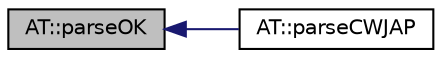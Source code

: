 digraph "AT::parseOK"
{
  edge [fontname="Helvetica",fontsize="10",labelfontname="Helvetica",labelfontsize="10"];
  node [fontname="Helvetica",fontsize="10",shape=record];
  rankdir="LR";
  Node1 [label="AT::parseOK",height=0.2,width=0.4,color="black", fillcolor="grey75", style="filled" fontcolor="black"];
  Node1 -> Node2 [dir="back",color="midnightblue",fontsize="10",style="solid",fontname="Helvetica"];
  Node2 [label="AT::parseCWJAP",height=0.2,width=0.4,color="black", fillcolor="white", style="filled",URL="$namespace_a_t.html#a1c263416ee01e852512126f725516a2a"];
}
